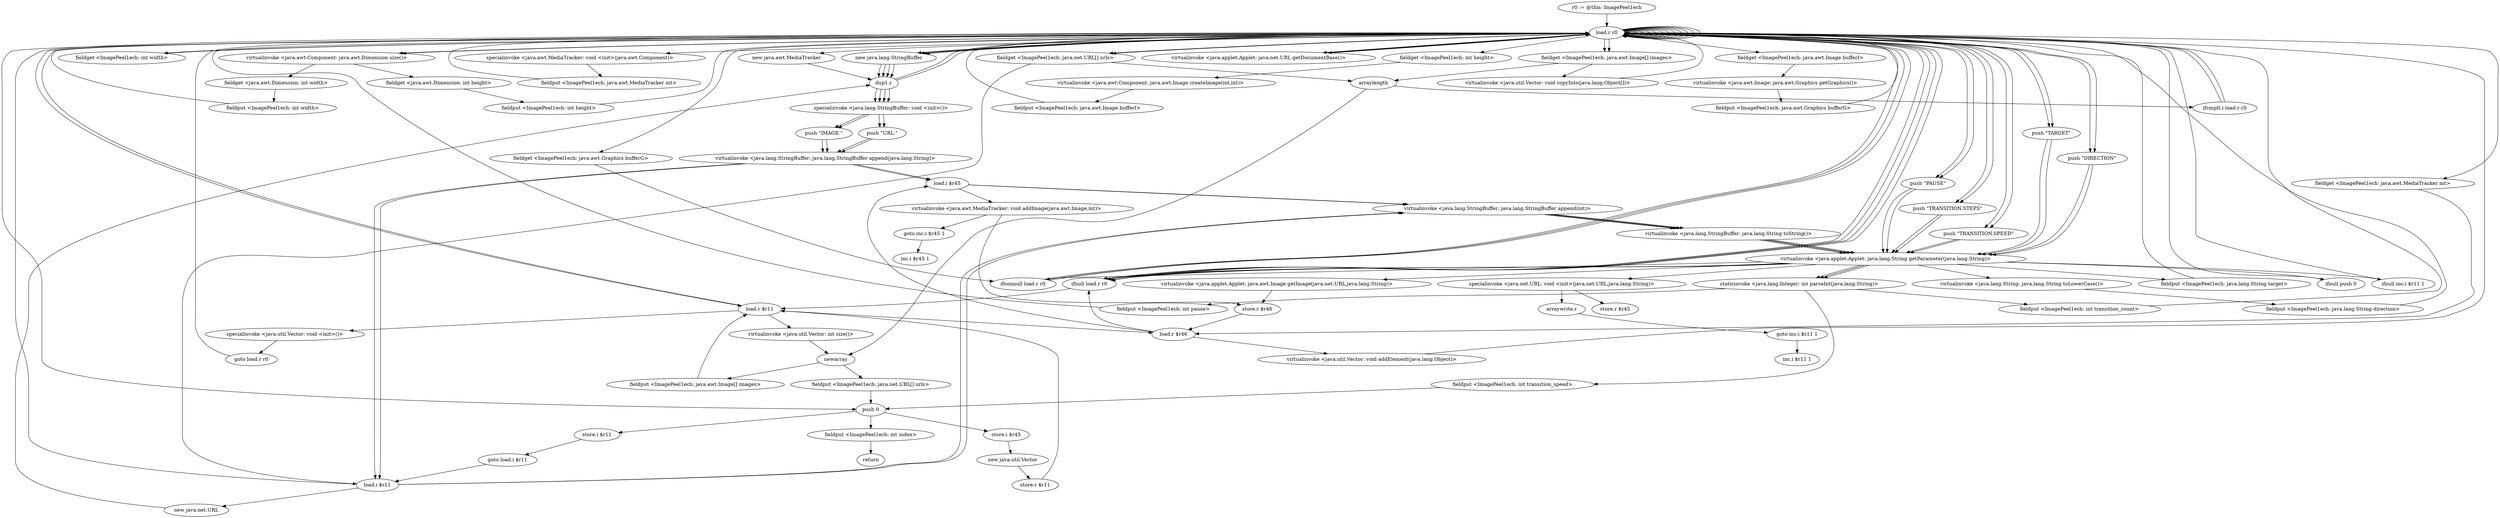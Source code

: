 digraph "" {
    "r0 := @this: ImagePeel1ech"
    "load.r r0"
    "r0 := @this: ImagePeel1ech"->"load.r r0";
    "new java.awt.MediaTracker"
    "load.r r0"->"new java.awt.MediaTracker";
    "dup1.r"
    "new java.awt.MediaTracker"->"dup1.r";
    "dup1.r"->"load.r r0";
    "specialinvoke <java.awt.MediaTracker: void <init>(java.awt.Component)>"
    "load.r r0"->"specialinvoke <java.awt.MediaTracker: void <init>(java.awt.Component)>";
    "fieldput <ImagePeel1ech: java.awt.MediaTracker mt>"
    "specialinvoke <java.awt.MediaTracker: void <init>(java.awt.Component)>"->"fieldput <ImagePeel1ech: java.awt.MediaTracker mt>";
    "fieldput <ImagePeel1ech: java.awt.MediaTracker mt>"->"load.r r0";
    "load.r r0"->"load.r r0";
    "virtualinvoke <java.awt.Component: java.awt.Dimension size()>"
    "load.r r0"->"virtualinvoke <java.awt.Component: java.awt.Dimension size()>";
    "fieldget <java.awt.Dimension: int width>"
    "virtualinvoke <java.awt.Component: java.awt.Dimension size()>"->"fieldget <java.awt.Dimension: int width>";
    "fieldput <ImagePeel1ech: int width>"
    "fieldget <java.awt.Dimension: int width>"->"fieldput <ImagePeel1ech: int width>";
    "fieldput <ImagePeel1ech: int width>"->"load.r r0";
    "load.r r0"->"load.r r0";
    "load.r r0"->"virtualinvoke <java.awt.Component: java.awt.Dimension size()>";
    "fieldget <java.awt.Dimension: int height>"
    "virtualinvoke <java.awt.Component: java.awt.Dimension size()>"->"fieldget <java.awt.Dimension: int height>";
    "fieldput <ImagePeel1ech: int height>"
    "fieldget <java.awt.Dimension: int height>"->"fieldput <ImagePeel1ech: int height>";
    "fieldput <ImagePeel1ech: int height>"->"load.r r0";
    "fieldget <ImagePeel1ech: java.awt.Graphics bufferG>"
    "load.r r0"->"fieldget <ImagePeel1ech: java.awt.Graphics bufferG>";
    "ifnonnull load.r r0"
    "fieldget <ImagePeel1ech: java.awt.Graphics bufferG>"->"ifnonnull load.r r0";
    "ifnonnull load.r r0"->"load.r r0";
    "load.r r0"->"load.r r0";
    "load.r r0"->"load.r r0";
    "fieldget <ImagePeel1ech: int width>"
    "load.r r0"->"fieldget <ImagePeel1ech: int width>";
    "fieldget <ImagePeel1ech: int width>"->"load.r r0";
    "fieldget <ImagePeel1ech: int height>"
    "load.r r0"->"fieldget <ImagePeel1ech: int height>";
    "virtualinvoke <java.awt.Component: java.awt.Image createImage(int,int)>"
    "fieldget <ImagePeel1ech: int height>"->"virtualinvoke <java.awt.Component: java.awt.Image createImage(int,int)>";
    "fieldput <ImagePeel1ech: java.awt.Image bufferI>"
    "virtualinvoke <java.awt.Component: java.awt.Image createImage(int,int)>"->"fieldput <ImagePeel1ech: java.awt.Image bufferI>";
    "fieldput <ImagePeel1ech: java.awt.Image bufferI>"->"load.r r0";
    "load.r r0"->"load.r r0";
    "fieldget <ImagePeel1ech: java.awt.Image bufferI>"
    "load.r r0"->"fieldget <ImagePeel1ech: java.awt.Image bufferI>";
    "virtualinvoke <java.awt.Image: java.awt.Graphics getGraphics()>"
    "fieldget <ImagePeel1ech: java.awt.Image bufferI>"->"virtualinvoke <java.awt.Image: java.awt.Graphics getGraphics()>";
    "fieldput <ImagePeel1ech: java.awt.Graphics bufferG>"
    "virtualinvoke <java.awt.Image: java.awt.Graphics getGraphics()>"->"fieldput <ImagePeel1ech: java.awt.Graphics bufferG>";
    "fieldput <ImagePeel1ech: java.awt.Graphics bufferG>"->"load.r r0";
    "push \"TARGET\""
    "load.r r0"->"push \"TARGET\"";
    "virtualinvoke <java.applet.Applet: java.lang.String getParameter(java.lang.String)>"
    "push \"TARGET\""->"virtualinvoke <java.applet.Applet: java.lang.String getParameter(java.lang.String)>";
    "ifnull load.r r0"
    "virtualinvoke <java.applet.Applet: java.lang.String getParameter(java.lang.String)>"->"ifnull load.r r0";
    "ifnull load.r r0"->"load.r r0";
    "load.r r0"->"load.r r0";
    "load.r r0"->"push \"TARGET\"";
    "push \"TARGET\""->"virtualinvoke <java.applet.Applet: java.lang.String getParameter(java.lang.String)>";
    "fieldput <ImagePeel1ech: java.lang.String target>"
    "virtualinvoke <java.applet.Applet: java.lang.String getParameter(java.lang.String)>"->"fieldput <ImagePeel1ech: java.lang.String target>";
    "fieldput <ImagePeel1ech: java.lang.String target>"->"load.r r0";
    "push \"DIRECTION\""
    "load.r r0"->"push \"DIRECTION\"";
    "push \"DIRECTION\""->"virtualinvoke <java.applet.Applet: java.lang.String getParameter(java.lang.String)>";
    "virtualinvoke <java.applet.Applet: java.lang.String getParameter(java.lang.String)>"->"ifnull load.r r0";
    "ifnull load.r r0"->"load.r r0";
    "load.r r0"->"load.r r0";
    "load.r r0"->"push \"DIRECTION\"";
    "push \"DIRECTION\""->"virtualinvoke <java.applet.Applet: java.lang.String getParameter(java.lang.String)>";
    "virtualinvoke <java.lang.String: java.lang.String toLowerCase()>"
    "virtualinvoke <java.applet.Applet: java.lang.String getParameter(java.lang.String)>"->"virtualinvoke <java.lang.String: java.lang.String toLowerCase()>";
    "fieldput <ImagePeel1ech: java.lang.String direction>"
    "virtualinvoke <java.lang.String: java.lang.String toLowerCase()>"->"fieldput <ImagePeel1ech: java.lang.String direction>";
    "fieldput <ImagePeel1ech: java.lang.String direction>"->"load.r r0";
    "push \"PAUSE\""
    "load.r r0"->"push \"PAUSE\"";
    "push \"PAUSE\""->"virtualinvoke <java.applet.Applet: java.lang.String getParameter(java.lang.String)>";
    "virtualinvoke <java.applet.Applet: java.lang.String getParameter(java.lang.String)>"->"ifnull load.r r0";
    "ifnull load.r r0"->"load.r r0";
    "load.r r0"->"load.r r0";
    "load.r r0"->"push \"PAUSE\"";
    "push \"PAUSE\""->"virtualinvoke <java.applet.Applet: java.lang.String getParameter(java.lang.String)>";
    "staticinvoke <java.lang.Integer: int parseInt(java.lang.String)>"
    "virtualinvoke <java.applet.Applet: java.lang.String getParameter(java.lang.String)>"->"staticinvoke <java.lang.Integer: int parseInt(java.lang.String)>";
    "fieldput <ImagePeel1ech: int pause>"
    "staticinvoke <java.lang.Integer: int parseInt(java.lang.String)>"->"fieldput <ImagePeel1ech: int pause>";
    "fieldput <ImagePeel1ech: int pause>"->"load.r r0";
    "push \"TRANSITION.STEPS\""
    "load.r r0"->"push \"TRANSITION.STEPS\"";
    "push \"TRANSITION.STEPS\""->"virtualinvoke <java.applet.Applet: java.lang.String getParameter(java.lang.String)>";
    "virtualinvoke <java.applet.Applet: java.lang.String getParameter(java.lang.String)>"->"ifnull load.r r0";
    "ifnull load.r r0"->"load.r r0";
    "load.r r0"->"load.r r0";
    "load.r r0"->"push \"TRANSITION.STEPS\"";
    "push \"TRANSITION.STEPS\""->"virtualinvoke <java.applet.Applet: java.lang.String getParameter(java.lang.String)>";
    "virtualinvoke <java.applet.Applet: java.lang.String getParameter(java.lang.String)>"->"staticinvoke <java.lang.Integer: int parseInt(java.lang.String)>";
    "fieldput <ImagePeel1ech: int transition_count>"
    "staticinvoke <java.lang.Integer: int parseInt(java.lang.String)>"->"fieldput <ImagePeel1ech: int transition_count>";
    "fieldput <ImagePeel1ech: int transition_count>"->"load.r r0";
    "push \"TRANSITION.SPEED\""
    "load.r r0"->"push \"TRANSITION.SPEED\"";
    "push \"TRANSITION.SPEED\""->"virtualinvoke <java.applet.Applet: java.lang.String getParameter(java.lang.String)>";
    "ifnull push 0"
    "virtualinvoke <java.applet.Applet: java.lang.String getParameter(java.lang.String)>"->"ifnull push 0";
    "ifnull push 0"->"load.r r0";
    "load.r r0"->"load.r r0";
    "load.r r0"->"push \"TRANSITION.SPEED\"";
    "push \"TRANSITION.SPEED\""->"virtualinvoke <java.applet.Applet: java.lang.String getParameter(java.lang.String)>";
    "virtualinvoke <java.applet.Applet: java.lang.String getParameter(java.lang.String)>"->"staticinvoke <java.lang.Integer: int parseInt(java.lang.String)>";
    "fieldput <ImagePeel1ech: int transition_speed>"
    "staticinvoke <java.lang.Integer: int parseInt(java.lang.String)>"->"fieldput <ImagePeel1ech: int transition_speed>";
    "push 0"
    "fieldput <ImagePeel1ech: int transition_speed>"->"push 0";
    "store.i $r45"
    "push 0"->"store.i $r45";
    "new java.util.Vector"
    "store.i $r45"->"new java.util.Vector";
    "store.r $r11"
    "new java.util.Vector"->"store.r $r11";
    "load.r $r11"
    "store.r $r11"->"load.r $r11";
    "specialinvoke <java.util.Vector: void <init>()>"
    "load.r $r11"->"specialinvoke <java.util.Vector: void <init>()>";
    "goto load.r r0"
    "specialinvoke <java.util.Vector: void <init>()>"->"goto load.r r0";
    "goto load.r r0"->"load.r r0";
    "new java.lang.StringBuffer"
    "load.r r0"->"new java.lang.StringBuffer";
    "new java.lang.StringBuffer"->"dup1.r";
    "specialinvoke <java.lang.StringBuffer: void <init>()>"
    "dup1.r"->"specialinvoke <java.lang.StringBuffer: void <init>()>";
    "push \"IMAGE.\""
    "specialinvoke <java.lang.StringBuffer: void <init>()>"->"push \"IMAGE.\"";
    "virtualinvoke <java.lang.StringBuffer: java.lang.StringBuffer append(java.lang.String)>"
    "push \"IMAGE.\""->"virtualinvoke <java.lang.StringBuffer: java.lang.StringBuffer append(java.lang.String)>";
    "load.i $r45"
    "virtualinvoke <java.lang.StringBuffer: java.lang.StringBuffer append(java.lang.String)>"->"load.i $r45";
    "virtualinvoke <java.lang.StringBuffer: java.lang.StringBuffer append(int)>"
    "load.i $r45"->"virtualinvoke <java.lang.StringBuffer: java.lang.StringBuffer append(int)>";
    "virtualinvoke <java.lang.StringBuffer: java.lang.String toString()>"
    "virtualinvoke <java.lang.StringBuffer: java.lang.StringBuffer append(int)>"->"virtualinvoke <java.lang.StringBuffer: java.lang.String toString()>";
    "virtualinvoke <java.lang.StringBuffer: java.lang.String toString()>"->"virtualinvoke <java.applet.Applet: java.lang.String getParameter(java.lang.String)>";
    "virtualinvoke <java.applet.Applet: java.lang.String getParameter(java.lang.String)>"->"ifnonnull load.r r0";
    "ifnonnull load.r r0"->"load.r r0";
    "load.r r0"->"load.r $r11";
    "virtualinvoke <java.util.Vector: int size()>"
    "load.r $r11"->"virtualinvoke <java.util.Vector: int size()>";
    "newarray"
    "virtualinvoke <java.util.Vector: int size()>"->"newarray";
    "fieldput <ImagePeel1ech: java.awt.Image[] images>"
    "newarray"->"fieldput <ImagePeel1ech: java.awt.Image[] images>";
    "fieldput <ImagePeel1ech: java.awt.Image[] images>"->"load.r $r11";
    "load.r $r11"->"load.r r0";
    "fieldget <ImagePeel1ech: java.awt.Image[] images>"
    "load.r r0"->"fieldget <ImagePeel1ech: java.awt.Image[] images>";
    "virtualinvoke <java.util.Vector: void copyInto(java.lang.Object[])>"
    "fieldget <ImagePeel1ech: java.awt.Image[] images>"->"virtualinvoke <java.util.Vector: void copyInto(java.lang.Object[])>";
    "virtualinvoke <java.util.Vector: void copyInto(java.lang.Object[])>"->"load.r r0";
    "load.r r0"->"load.r r0";
    "load.r r0"->"fieldget <ImagePeel1ech: java.awt.Image[] images>";
    "arraylength"
    "fieldget <ImagePeel1ech: java.awt.Image[] images>"->"arraylength";
    "arraylength"->"newarray";
    "fieldput <ImagePeel1ech: java.net.URL[] urls>"
    "newarray"->"fieldput <ImagePeel1ech: java.net.URL[] urls>";
    "fieldput <ImagePeel1ech: java.net.URL[] urls>"->"push 0";
    "store.i $r11"
    "push 0"->"store.i $r11";
    "goto load.i $r11"
    "store.i $r11"->"goto load.i $r11";
    "load.i $r11"
    "goto load.i $r11"->"load.i $r11";
    "load.i $r11"->"load.r r0";
    "fieldget <ImagePeel1ech: java.net.URL[] urls>"
    "load.r r0"->"fieldget <ImagePeel1ech: java.net.URL[] urls>";
    "fieldget <ImagePeel1ech: java.net.URL[] urls>"->"arraylength";
    "ifcmplt.i load.r r0"
    "arraylength"->"ifcmplt.i load.r r0";
    "ifcmplt.i load.r r0"->"load.r r0";
    "load.r r0"->"push 0";
    "fieldput <ImagePeel1ech: int index>"
    "push 0"->"fieldput <ImagePeel1ech: int index>";
    "return"
    "fieldput <ImagePeel1ech: int index>"->"return";
    "ifcmplt.i load.r r0"->"load.r r0";
    "load.r r0"->"new java.lang.StringBuffer";
    "new java.lang.StringBuffer"->"dup1.r";
    "dup1.r"->"specialinvoke <java.lang.StringBuffer: void <init>()>";
    "push \"URL.\""
    "specialinvoke <java.lang.StringBuffer: void <init>()>"->"push \"URL.\"";
    "push \"URL.\""->"virtualinvoke <java.lang.StringBuffer: java.lang.StringBuffer append(java.lang.String)>";
    "virtualinvoke <java.lang.StringBuffer: java.lang.StringBuffer append(java.lang.String)>"->"load.i $r11";
    "load.i $r11"->"virtualinvoke <java.lang.StringBuffer: java.lang.StringBuffer append(int)>";
    "virtualinvoke <java.lang.StringBuffer: java.lang.StringBuffer append(int)>"->"virtualinvoke <java.lang.StringBuffer: java.lang.String toString()>";
    "virtualinvoke <java.lang.StringBuffer: java.lang.String toString()>"->"virtualinvoke <java.applet.Applet: java.lang.String getParameter(java.lang.String)>";
    "ifnull inc.i $r11 1"
    "virtualinvoke <java.applet.Applet: java.lang.String getParameter(java.lang.String)>"->"ifnull inc.i $r11 1";
    "ifnull inc.i $r11 1"->"load.r r0";
    "load.r r0"->"fieldget <ImagePeel1ech: java.net.URL[] urls>";
    "fieldget <ImagePeel1ech: java.net.URL[] urls>"->"load.i $r11";
    "new java.net.URL"
    "load.i $r11"->"new java.net.URL";
    "new java.net.URL"->"dup1.r";
    "dup1.r"->"load.r r0";
    "virtualinvoke <java.applet.Applet: java.net.URL getDocumentBase()>"
    "load.r r0"->"virtualinvoke <java.applet.Applet: java.net.URL getDocumentBase()>";
    "virtualinvoke <java.applet.Applet: java.net.URL getDocumentBase()>"->"load.r r0";
    "load.r r0"->"new java.lang.StringBuffer";
    "new java.lang.StringBuffer"->"dup1.r";
    "dup1.r"->"specialinvoke <java.lang.StringBuffer: void <init>()>";
    "specialinvoke <java.lang.StringBuffer: void <init>()>"->"push \"URL.\"";
    "push \"URL.\""->"virtualinvoke <java.lang.StringBuffer: java.lang.StringBuffer append(java.lang.String)>";
    "virtualinvoke <java.lang.StringBuffer: java.lang.StringBuffer append(java.lang.String)>"->"load.i $r11";
    "load.i $r11"->"virtualinvoke <java.lang.StringBuffer: java.lang.StringBuffer append(int)>";
    "virtualinvoke <java.lang.StringBuffer: java.lang.StringBuffer append(int)>"->"virtualinvoke <java.lang.StringBuffer: java.lang.String toString()>";
    "virtualinvoke <java.lang.StringBuffer: java.lang.String toString()>"->"virtualinvoke <java.applet.Applet: java.lang.String getParameter(java.lang.String)>";
    "specialinvoke <java.net.URL: void <init>(java.net.URL,java.lang.String)>"
    "virtualinvoke <java.applet.Applet: java.lang.String getParameter(java.lang.String)>"->"specialinvoke <java.net.URL: void <init>(java.net.URL,java.lang.String)>";
    "arraywrite.r"
    "specialinvoke <java.net.URL: void <init>(java.net.URL,java.lang.String)>"->"arraywrite.r";
    "goto inc.i $r11 1"
    "arraywrite.r"->"goto inc.i $r11 1";
    "inc.i $r11 1"
    "goto inc.i $r11 1"->"inc.i $r11 1";
    "store.r $r45"
    "specialinvoke <java.net.URL: void <init>(java.net.URL,java.lang.String)>"->"store.r $r45";
    "ifnonnull load.r r0"->"load.r r0";
    "load.r r0"->"load.r r0";
    "load.r r0"->"virtualinvoke <java.applet.Applet: java.net.URL getDocumentBase()>";
    "virtualinvoke <java.applet.Applet: java.net.URL getDocumentBase()>"->"load.r r0";
    "load.r r0"->"new java.lang.StringBuffer";
    "new java.lang.StringBuffer"->"dup1.r";
    "dup1.r"->"specialinvoke <java.lang.StringBuffer: void <init>()>";
    "specialinvoke <java.lang.StringBuffer: void <init>()>"->"push \"IMAGE.\"";
    "push \"IMAGE.\""->"virtualinvoke <java.lang.StringBuffer: java.lang.StringBuffer append(java.lang.String)>";
    "virtualinvoke <java.lang.StringBuffer: java.lang.StringBuffer append(java.lang.String)>"->"load.i $r45";
    "load.i $r45"->"virtualinvoke <java.lang.StringBuffer: java.lang.StringBuffer append(int)>";
    "virtualinvoke <java.lang.StringBuffer: java.lang.StringBuffer append(int)>"->"virtualinvoke <java.lang.StringBuffer: java.lang.String toString()>";
    "virtualinvoke <java.lang.StringBuffer: java.lang.String toString()>"->"virtualinvoke <java.applet.Applet: java.lang.String getParameter(java.lang.String)>";
    "virtualinvoke <java.applet.Applet: java.awt.Image getImage(java.net.URL,java.lang.String)>"
    "virtualinvoke <java.applet.Applet: java.lang.String getParameter(java.lang.String)>"->"virtualinvoke <java.applet.Applet: java.awt.Image getImage(java.net.URL,java.lang.String)>";
    "store.r $r46"
    "virtualinvoke <java.applet.Applet: java.awt.Image getImage(java.net.URL,java.lang.String)>"->"store.r $r46";
    "load.r $r46"
    "store.r $r46"->"load.r $r46";
    "load.r $r46"->"ifnull load.r r0";
    "ifnull load.r r0"->"load.r $r11";
    "load.r $r11"->"load.r $r46";
    "virtualinvoke <java.util.Vector: void addElement(java.lang.Object)>"
    "load.r $r46"->"virtualinvoke <java.util.Vector: void addElement(java.lang.Object)>";
    "virtualinvoke <java.util.Vector: void addElement(java.lang.Object)>"->"load.r r0";
    "fieldget <ImagePeel1ech: java.awt.MediaTracker mt>"
    "load.r r0"->"fieldget <ImagePeel1ech: java.awt.MediaTracker mt>";
    "fieldget <ImagePeel1ech: java.awt.MediaTracker mt>"->"load.r $r46";
    "load.r $r46"->"load.i $r45";
    "virtualinvoke <java.awt.MediaTracker: void addImage(java.awt.Image,int)>"
    "load.i $r45"->"virtualinvoke <java.awt.MediaTracker: void addImage(java.awt.Image,int)>";
    "goto inc.i $r45 1"
    "virtualinvoke <java.awt.MediaTracker: void addImage(java.awt.Image,int)>"->"goto inc.i $r45 1";
    "inc.i $r45 1"
    "goto inc.i $r45 1"->"inc.i $r45 1";
    "virtualinvoke <java.awt.MediaTracker: void addImage(java.awt.Image,int)>"->"store.r $r46";
}
